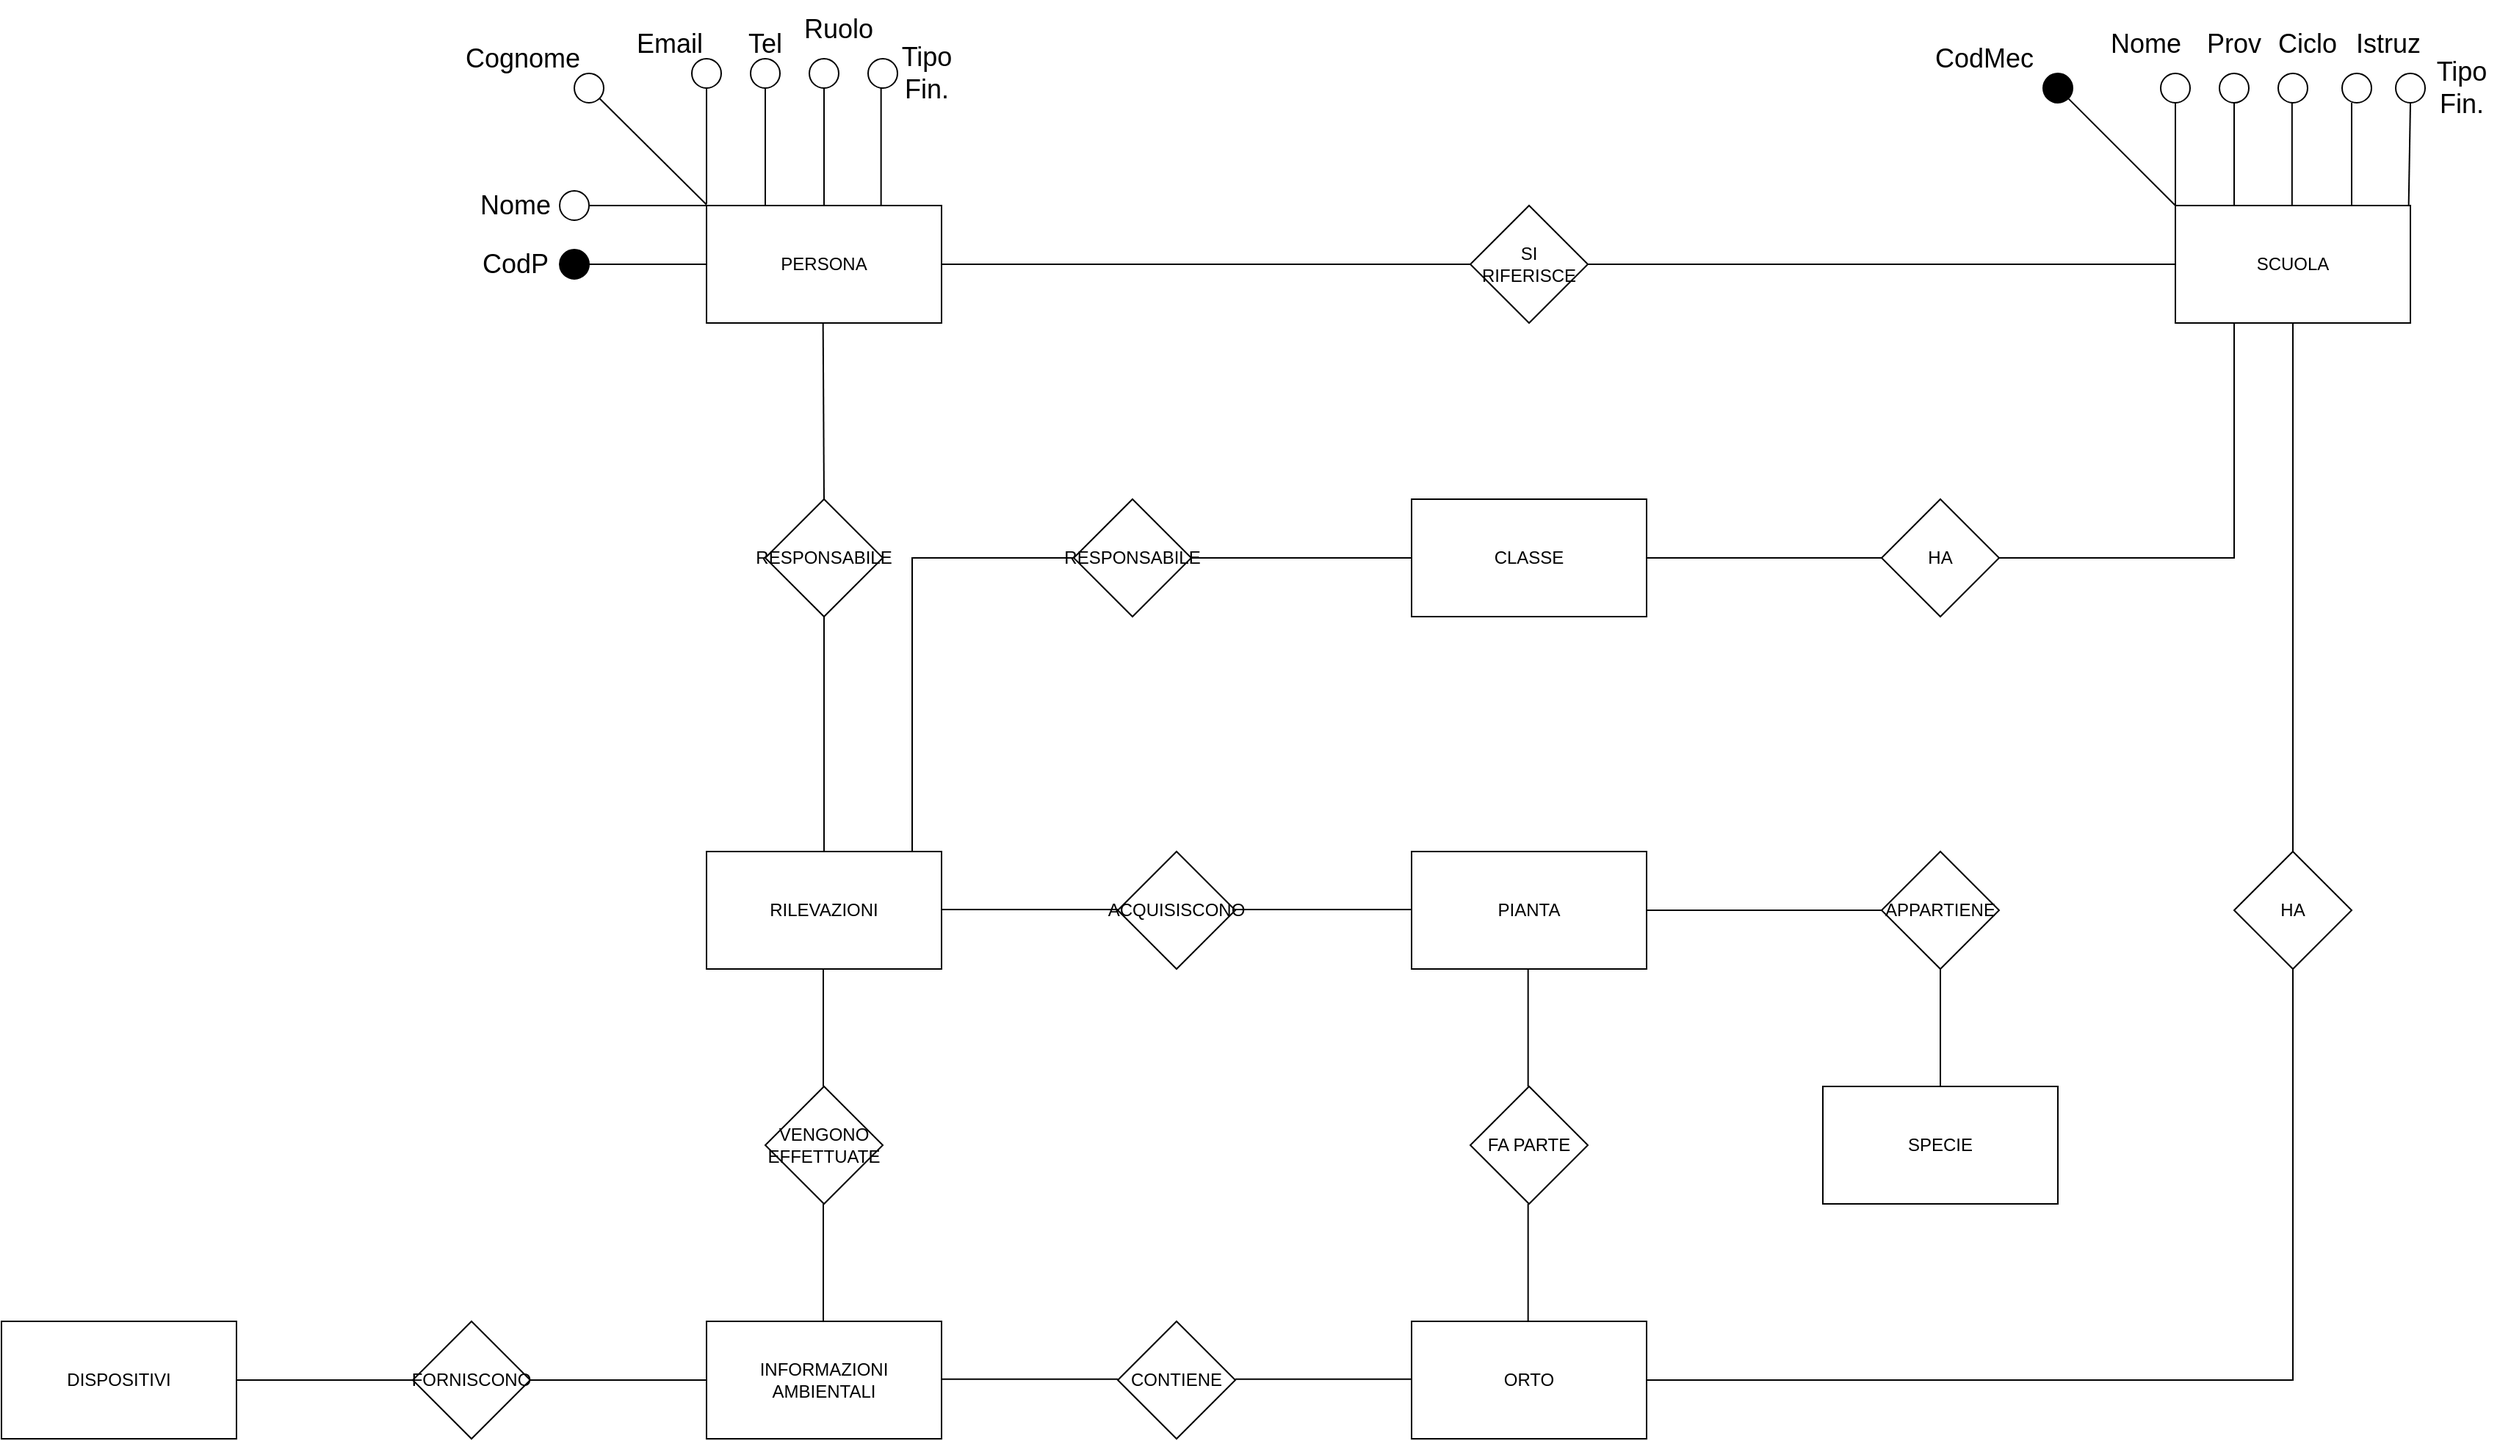 <mxfile version="21.1.4" type="github">
  <diagram id="R2lEEEUBdFMjLlhIrx00" name="Page-1">
    <mxGraphModel dx="1793" dy="955" grid="1" gridSize="10" guides="1" tooltips="1" connect="1" arrows="1" fold="1" page="1" pageScale="1" pageWidth="1169" pageHeight="827" math="0" shadow="0" extFonts="Permanent Marker^https://fonts.googleapis.com/css?family=Permanent+Marker">
      <root>
        <mxCell id="0" />
        <mxCell id="1" parent="0" />
        <mxCell id="1GqtW3D0vnaD6hVMnLZm-1" value="SCUOLA" style="rounded=0;whiteSpace=wrap;html=1;" parent="1" vertex="1">
          <mxGeometry x="1640" y="280" width="160" height="80" as="geometry" />
        </mxCell>
        <mxCell id="1GqtW3D0vnaD6hVMnLZm-3" value="PERSONA" style="rounded=0;whiteSpace=wrap;html=1;" parent="1" vertex="1">
          <mxGeometry x="640" y="280" width="160" height="80" as="geometry" />
        </mxCell>
        <mxCell id="1GqtW3D0vnaD6hVMnLZm-5" value="SI RIFERISCE" style="rhombus;whiteSpace=wrap;html=1;" parent="1" vertex="1">
          <mxGeometry x="1160" y="280" width="80" height="80" as="geometry" />
        </mxCell>
        <mxCell id="1GqtW3D0vnaD6hVMnLZm-8" value="CLASSE" style="rounded=0;whiteSpace=wrap;html=1;" parent="1" vertex="1">
          <mxGeometry x="1120" y="480" width="160" height="80" as="geometry" />
        </mxCell>
        <mxCell id="1GqtW3D0vnaD6hVMnLZm-9" value="HA" style="rhombus;whiteSpace=wrap;html=1;" parent="1" vertex="1">
          <mxGeometry x="1440" y="480" width="80" height="80" as="geometry" />
        </mxCell>
        <mxCell id="1GqtW3D0vnaD6hVMnLZm-11" value="" style="endArrow=none;html=1;rounded=0;exitX=0;exitY=0.5;exitDx=0;exitDy=0;entryX=1;entryY=0.5;entryDx=0;entryDy=0;" parent="1" source="1GqtW3D0vnaD6hVMnLZm-9" target="1GqtW3D0vnaD6hVMnLZm-8" edge="1">
          <mxGeometry width="50" height="50" relative="1" as="geometry">
            <mxPoint x="1540" y="560" as="sourcePoint" />
            <mxPoint x="1500" y="530" as="targetPoint" />
          </mxGeometry>
        </mxCell>
        <mxCell id="1GqtW3D0vnaD6hVMnLZm-12" value="ORTO" style="rounded=0;whiteSpace=wrap;html=1;" parent="1" vertex="1">
          <mxGeometry x="1120" y="1040" width="160" height="80" as="geometry" />
        </mxCell>
        <mxCell id="1GqtW3D0vnaD6hVMnLZm-15" value="" style="endArrow=none;html=1;rounded=0;exitX=1;exitY=0.5;exitDx=0;exitDy=0;entryX=0.25;entryY=1;entryDx=0;entryDy=0;" parent="1" source="1GqtW3D0vnaD6hVMnLZm-9" target="1GqtW3D0vnaD6hVMnLZm-1" edge="1">
          <mxGeometry width="50" height="50" relative="1" as="geometry">
            <mxPoint x="1640" y="480" as="sourcePoint" />
            <mxPoint x="1680" y="400" as="targetPoint" />
            <Array as="points">
              <mxPoint x="1680" y="520" />
            </Array>
          </mxGeometry>
        </mxCell>
        <mxCell id="1GqtW3D0vnaD6hVMnLZm-16" value="" style="endArrow=none;html=1;rounded=0;exitX=0;exitY=0.5;exitDx=0;exitDy=0;entryX=1;entryY=0.5;entryDx=0;entryDy=0;" parent="1" source="1GqtW3D0vnaD6hVMnLZm-1" target="1GqtW3D0vnaD6hVMnLZm-5" edge="1">
          <mxGeometry width="50" height="50" relative="1" as="geometry">
            <mxPoint x="1400" y="400" as="sourcePoint" />
            <mxPoint x="1400" y="320" as="targetPoint" />
          </mxGeometry>
        </mxCell>
        <mxCell id="1GqtW3D0vnaD6hVMnLZm-17" value="" style="endArrow=none;html=1;rounded=0;exitX=0;exitY=0.5;exitDx=0;exitDy=0;entryX=1;entryY=0.5;entryDx=0;entryDy=0;" parent="1" source="1GqtW3D0vnaD6hVMnLZm-5" target="1GqtW3D0vnaD6hVMnLZm-3" edge="1">
          <mxGeometry width="50" height="50" relative="1" as="geometry">
            <mxPoint x="1210" y="390" as="sourcePoint" />
            <mxPoint x="1210" y="310" as="targetPoint" />
          </mxGeometry>
        </mxCell>
        <mxCell id="1GqtW3D0vnaD6hVMnLZm-18" value="HA" style="rhombus;whiteSpace=wrap;html=1;" parent="1" vertex="1">
          <mxGeometry x="1680" y="720" width="80" height="80" as="geometry" />
        </mxCell>
        <mxCell id="1GqtW3D0vnaD6hVMnLZm-20" value="" style="endArrow=none;html=1;rounded=0;entryX=0.5;entryY=1;entryDx=0;entryDy=0;exitX=1;exitY=0.5;exitDx=0;exitDy=0;" parent="1" source="1GqtW3D0vnaD6hVMnLZm-12" target="1GqtW3D0vnaD6hVMnLZm-18" edge="1">
          <mxGeometry width="50" height="50" relative="1" as="geometry">
            <mxPoint x="1610" y="1080" as="sourcePoint" />
            <mxPoint x="1609.5" y="830" as="targetPoint" />
            <Array as="points">
              <mxPoint x="1720" y="1080" />
            </Array>
          </mxGeometry>
        </mxCell>
        <mxCell id="1GqtW3D0vnaD6hVMnLZm-21" value="PIANTA" style="rounded=0;whiteSpace=wrap;html=1;" parent="1" vertex="1">
          <mxGeometry x="1120" y="720" width="160" height="80" as="geometry" />
        </mxCell>
        <mxCell id="1GqtW3D0vnaD6hVMnLZm-22" value="FA PARTE" style="rhombus;whiteSpace=wrap;html=1;" parent="1" vertex="1">
          <mxGeometry x="1160" y="880" width="80" height="80" as="geometry" />
        </mxCell>
        <mxCell id="1GqtW3D0vnaD6hVMnLZm-24" value="" style="endArrow=none;html=1;rounded=0;exitX=0;exitY=0.5;exitDx=0;exitDy=0;entryX=1;entryY=0.5;entryDx=0;entryDy=0;" parent="1" edge="1">
          <mxGeometry width="50" height="50" relative="1" as="geometry">
            <mxPoint x="920" y="1079.33" as="sourcePoint" />
            <mxPoint x="800" y="1079.33" as="targetPoint" />
          </mxGeometry>
        </mxCell>
        <mxCell id="1GqtW3D0vnaD6hVMnLZm-25" value="" style="endArrow=none;html=1;rounded=0;exitX=0;exitY=0.5;exitDx=0;exitDy=0;entryX=1;entryY=0.5;entryDx=0;entryDy=0;" parent="1" edge="1">
          <mxGeometry width="50" height="50" relative="1" as="geometry">
            <mxPoint x="1120" y="1079.33" as="sourcePoint" />
            <mxPoint x="1000" y="1079.33" as="targetPoint" />
          </mxGeometry>
        </mxCell>
        <mxCell id="1GqtW3D0vnaD6hVMnLZm-26" value="SPECIE" style="rounded=0;whiteSpace=wrap;html=1;" parent="1" vertex="1">
          <mxGeometry x="1400" y="880" width="160" height="80" as="geometry" />
        </mxCell>
        <mxCell id="1GqtW3D0vnaD6hVMnLZm-27" value="APPARTIENE" style="rhombus;whiteSpace=wrap;html=1;" parent="1" vertex="1">
          <mxGeometry x="1440" y="720" width="80" height="80" as="geometry" />
        </mxCell>
        <mxCell id="1GqtW3D0vnaD6hVMnLZm-28" value="" style="endArrow=none;html=1;rounded=0;entryX=0;entryY=0.5;entryDx=0;entryDy=0;exitX=1;exitY=0.5;exitDx=0;exitDy=0;" parent="1" source="1GqtW3D0vnaD6hVMnLZm-21" target="1GqtW3D0vnaD6hVMnLZm-27" edge="1">
          <mxGeometry width="50" height="50" relative="1" as="geometry">
            <mxPoint x="1250" y="900" as="sourcePoint" />
            <mxPoint x="1649.09" y="1099.75" as="targetPoint" />
          </mxGeometry>
        </mxCell>
        <mxCell id="1GqtW3D0vnaD6hVMnLZm-29" value="" style="endArrow=none;html=1;rounded=0;exitX=0.5;exitY=1;exitDx=0;exitDy=0;entryX=0.5;entryY=0;entryDx=0;entryDy=0;" parent="1" source="1GqtW3D0vnaD6hVMnLZm-27" target="1GqtW3D0vnaD6hVMnLZm-26" edge="1">
          <mxGeometry width="50" height="50" relative="1" as="geometry">
            <mxPoint x="1790" y="1010.5" as="sourcePoint" />
            <mxPoint x="1540" y="900" as="targetPoint" />
          </mxGeometry>
        </mxCell>
        <mxCell id="9_35HUgDkUIat2iefjqO-1" value="RILEVAZIONI" style="rounded=0;whiteSpace=wrap;html=1;" parent="1" vertex="1">
          <mxGeometry x="640" y="720" width="160" height="80" as="geometry" />
        </mxCell>
        <mxCell id="9_35HUgDkUIat2iefjqO-2" value="VENGONO EFFETTUATE" style="rhombus;whiteSpace=wrap;html=1;" parent="1" vertex="1">
          <mxGeometry x="680" y="880" width="80" height="80" as="geometry" />
        </mxCell>
        <mxCell id="9_35HUgDkUIat2iefjqO-3" value="" style="endArrow=none;html=1;rounded=0;exitX=0.5;exitY=0;exitDx=0;exitDy=0;entryX=0.5;entryY=1;entryDx=0;entryDy=0;" parent="1" edge="1">
          <mxGeometry width="50" height="50" relative="1" as="geometry">
            <mxPoint x="719.5" y="880" as="sourcePoint" />
            <mxPoint x="719.5" y="800" as="targetPoint" />
          </mxGeometry>
        </mxCell>
        <mxCell id="9_35HUgDkUIat2iefjqO-4" value="" style="endArrow=none;html=1;rounded=0;exitX=0.5;exitY=0;exitDx=0;exitDy=0;entryX=0.5;entryY=1;entryDx=0;entryDy=0;" parent="1" edge="1">
          <mxGeometry width="50" height="50" relative="1" as="geometry">
            <mxPoint x="719.5" y="1040" as="sourcePoint" />
            <mxPoint x="719.5" y="960" as="targetPoint" />
          </mxGeometry>
        </mxCell>
        <mxCell id="9_35HUgDkUIat2iefjqO-5" value="INFORMAZIONI AMBIENTALI" style="rounded=0;whiteSpace=wrap;html=1;" parent="1" vertex="1">
          <mxGeometry x="640" y="1040" width="160" height="80" as="geometry" />
        </mxCell>
        <mxCell id="9_35HUgDkUIat2iefjqO-6" value="ACQUISISCONO" style="rhombus;whiteSpace=wrap;html=1;" parent="1" vertex="1">
          <mxGeometry x="920" y="720" width="80" height="80" as="geometry" />
        </mxCell>
        <mxCell id="9_35HUgDkUIat2iefjqO-7" value="" style="endArrow=none;html=1;rounded=0;exitX=0;exitY=0.5;exitDx=0;exitDy=0;entryX=1;entryY=0.5;entryDx=0;entryDy=0;" parent="1" edge="1">
          <mxGeometry width="50" height="50" relative="1" as="geometry">
            <mxPoint x="1120" y="759.5" as="sourcePoint" />
            <mxPoint x="1000" y="759.5" as="targetPoint" />
          </mxGeometry>
        </mxCell>
        <mxCell id="9_35HUgDkUIat2iefjqO-8" value="" style="endArrow=none;html=1;rounded=0;exitX=0;exitY=0.5;exitDx=0;exitDy=0;entryX=1;entryY=0.5;entryDx=0;entryDy=0;" parent="1" edge="1">
          <mxGeometry width="50" height="50" relative="1" as="geometry">
            <mxPoint x="920" y="759.5" as="sourcePoint" />
            <mxPoint x="800" y="759.5" as="targetPoint" />
          </mxGeometry>
        </mxCell>
        <mxCell id="9_35HUgDkUIat2iefjqO-9" value="DISPOSITIVI" style="rounded=0;whiteSpace=wrap;html=1;" parent="1" vertex="1">
          <mxGeometry x="160" y="1040" width="160" height="80" as="geometry" />
        </mxCell>
        <mxCell id="9_35HUgDkUIat2iefjqO-10" value="FORNISCONO" style="rhombus;whiteSpace=wrap;html=1;" parent="1" vertex="1">
          <mxGeometry x="440" y="1040" width="80" height="80" as="geometry" />
        </mxCell>
        <mxCell id="9_35HUgDkUIat2iefjqO-13" value="" style="endArrow=none;html=1;rounded=0;exitX=1;exitY=0.5;exitDx=0;exitDy=0;entryX=0;entryY=0.5;entryDx=0;entryDy=0;" parent="1" source="9_35HUgDkUIat2iefjqO-10" target="9_35HUgDkUIat2iefjqO-5" edge="1">
          <mxGeometry width="50" height="50" relative="1" as="geometry">
            <mxPoint x="279.47" y="880" as="sourcePoint" />
            <mxPoint x="279.47" y="800" as="targetPoint" />
          </mxGeometry>
        </mxCell>
        <mxCell id="9_35HUgDkUIat2iefjqO-14" value="" style="endArrow=none;html=1;rounded=0;exitX=1;exitY=0.5;exitDx=0;exitDy=0;entryX=0;entryY=0.5;entryDx=0;entryDy=0;" parent="1" source="9_35HUgDkUIat2iefjqO-9" target="9_35HUgDkUIat2iefjqO-10" edge="1">
          <mxGeometry width="50" height="50" relative="1" as="geometry">
            <mxPoint x="279.47" y="1040" as="sourcePoint" />
            <mxPoint x="279.47" y="960" as="targetPoint" />
          </mxGeometry>
        </mxCell>
        <mxCell id="9_35HUgDkUIat2iefjqO-15" value="CONTIENE" style="rhombus;whiteSpace=wrap;html=1;" parent="1" vertex="1">
          <mxGeometry x="920" y="1040" width="80" height="80" as="geometry" />
        </mxCell>
        <mxCell id="9_35HUgDkUIat2iefjqO-16" value="" style="endArrow=none;html=1;rounded=0;exitX=0.5;exitY=0;exitDx=0;exitDy=0;entryX=0.5;entryY=1;entryDx=0;entryDy=0;" parent="1" edge="1">
          <mxGeometry width="50" height="50" relative="1" as="geometry">
            <mxPoint x="1199.33" y="880" as="sourcePoint" />
            <mxPoint x="1199.33" y="800" as="targetPoint" />
          </mxGeometry>
        </mxCell>
        <mxCell id="9_35HUgDkUIat2iefjqO-17" value="" style="endArrow=none;html=1;rounded=0;exitX=0.5;exitY=0;exitDx=0;exitDy=0;entryX=0.5;entryY=1;entryDx=0;entryDy=0;" parent="1" edge="1">
          <mxGeometry width="50" height="50" relative="1" as="geometry">
            <mxPoint x="1199.33" y="1040" as="sourcePoint" />
            <mxPoint x="1199.33" y="960" as="targetPoint" />
          </mxGeometry>
        </mxCell>
        <mxCell id="DDrjwqXmX3AK9MPqNoBI-1" value="" style="endArrow=none;html=1;rounded=0;entryX=0.5;entryY=1;entryDx=0;entryDy=0;exitX=0.5;exitY=0;exitDx=0;exitDy=0;" parent="1" source="1GqtW3D0vnaD6hVMnLZm-18" target="1GqtW3D0vnaD6hVMnLZm-1" edge="1">
          <mxGeometry width="50" height="50" relative="1" as="geometry">
            <mxPoint x="1720" y="720" as="sourcePoint" />
            <mxPoint x="1719.33" y="410" as="targetPoint" />
          </mxGeometry>
        </mxCell>
        <mxCell id="DDrjwqXmX3AK9MPqNoBI-8" value="" style="endArrow=none;html=1;rounded=0;exitX=0;exitY=0.5;exitDx=0;exitDy=0;entryX=1;entryY=0.5;entryDx=0;entryDy=0;" parent="1" source="1GqtW3D0vnaD6hVMnLZm-8" target="DDrjwqXmX3AK9MPqNoBI-11" edge="1">
          <mxGeometry width="50" height="50" relative="1" as="geometry">
            <mxPoint x="1000" y="519.33" as="sourcePoint" />
            <mxPoint x="840" y="519.33" as="targetPoint" />
          </mxGeometry>
        </mxCell>
        <mxCell id="DDrjwqXmX3AK9MPqNoBI-10" value="" style="endArrow=none;html=1;rounded=0;exitX=0.5;exitY=0;exitDx=0;exitDy=0;entryX=0.5;entryY=1;entryDx=0;entryDy=0;" parent="1" source="DDrjwqXmX3AK9MPqNoBI-4" edge="1">
          <mxGeometry width="50" height="50" relative="1" as="geometry">
            <mxPoint x="719.33" y="440" as="sourcePoint" />
            <mxPoint x="719.33" y="360" as="targetPoint" />
          </mxGeometry>
        </mxCell>
        <mxCell id="DDrjwqXmX3AK9MPqNoBI-11" value="RESPONSABILE" style="rhombus;whiteSpace=wrap;html=1;" parent="1" vertex="1">
          <mxGeometry x="890" y="480" width="80" height="80" as="geometry" />
        </mxCell>
        <mxCell id="DDrjwqXmX3AK9MPqNoBI-4" value="RESPONSABILE" style="rhombus;whiteSpace=wrap;html=1;" parent="1" vertex="1">
          <mxGeometry x="680" y="480" width="80" height="80" as="geometry" />
        </mxCell>
        <mxCell id="DDrjwqXmX3AK9MPqNoBI-13" value="" style="endArrow=none;html=1;rounded=0;exitX=0.5;exitY=0;exitDx=0;exitDy=0;entryX=0.5;entryY=1;entryDx=0;entryDy=0;" parent="1" source="9_35HUgDkUIat2iefjqO-1" target="DDrjwqXmX3AK9MPqNoBI-4" edge="1">
          <mxGeometry width="50" height="50" relative="1" as="geometry">
            <mxPoint x="719.33" y="600" as="sourcePoint" />
            <mxPoint x="719.33" y="520" as="targetPoint" />
          </mxGeometry>
        </mxCell>
        <mxCell id="DDrjwqXmX3AK9MPqNoBI-14" value="" style="endArrow=none;html=1;rounded=0;entryX=0;entryY=0.5;entryDx=0;entryDy=0;" parent="1" target="DDrjwqXmX3AK9MPqNoBI-11" edge="1">
          <mxGeometry width="50" height="50" relative="1" as="geometry">
            <mxPoint x="780" y="720" as="sourcePoint" />
            <mxPoint x="879.33" y="560" as="targetPoint" />
            <Array as="points">
              <mxPoint x="780" y="520" />
            </Array>
          </mxGeometry>
        </mxCell>
        <mxCell id="9_35HUgDkUIat2iefjqO-20" value="&lt;font style=&quot;font-size: 18px;&quot;&gt;CodP&lt;/font&gt;" style="text;html=1;strokeColor=none;fillColor=none;align=center;verticalAlign=middle;whiteSpace=wrap;rounded=0;" parent="1" vertex="1">
          <mxGeometry x="480" y="300" width="60" height="40" as="geometry" />
        </mxCell>
        <mxCell id="9_35HUgDkUIat2iefjqO-26" value="" style="endArrow=none;html=1;rounded=0;entryX=0;entryY=1;entryDx=0;entryDy=0;" parent="1" source="9_35HUgDkUIat2iefjqO-19" edge="1">
          <mxGeometry width="50" height="50" relative="1" as="geometry">
            <mxPoint x="560" y="320" as="sourcePoint" />
            <mxPoint x="640" y="320" as="targetPoint" />
          </mxGeometry>
        </mxCell>
        <mxCell id="9_35HUgDkUIat2iefjqO-27" value="" style="ellipse;whiteSpace=wrap;html=1;fillColor=#FFFFFF;direction=south;gradientColor=none;" parent="1" vertex="1">
          <mxGeometry x="540" y="270" width="20" height="20" as="geometry" />
        </mxCell>
        <mxCell id="9_35HUgDkUIat2iefjqO-28" value="" style="endArrow=none;html=1;rounded=0;exitX=0.5;exitY=0;exitDx=0;exitDy=0;" parent="1" source="9_35HUgDkUIat2iefjqO-27" edge="1">
          <mxGeometry width="50" height="50" relative="1" as="geometry">
            <mxPoint x="560" y="330" as="sourcePoint" />
            <mxPoint x="640" y="280" as="targetPoint" />
          </mxGeometry>
        </mxCell>
        <mxCell id="9_35HUgDkUIat2iefjqO-29" value="&lt;span style=&quot;font-size: 18px;&quot;&gt;Nome&lt;/span&gt;" style="text;html=1;strokeColor=none;fillColor=none;align=center;verticalAlign=middle;whiteSpace=wrap;rounded=0;" parent="1" vertex="1">
          <mxGeometry x="480" y="260" width="60" height="40" as="geometry" />
        </mxCell>
        <mxCell id="9_35HUgDkUIat2iefjqO-31" value="" style="endArrow=none;html=1;rounded=0;" parent="1" edge="1" source="9_35HUgDkUIat2iefjqO-30">
          <mxGeometry width="50" height="50" relative="1" as="geometry">
            <mxPoint x="560" y="200" as="sourcePoint" />
            <mxPoint x="640" y="279.41" as="targetPoint" />
          </mxGeometry>
        </mxCell>
        <mxCell id="9_35HUgDkUIat2iefjqO-32" value="&lt;span style=&quot;font-size: 18px;&quot;&gt;Cognome&lt;/span&gt;" style="text;html=1;strokeColor=none;fillColor=none;align=center;verticalAlign=middle;whiteSpace=wrap;rounded=0;" parent="1" vertex="1">
          <mxGeometry x="470" y="160" width="90" height="40" as="geometry" />
        </mxCell>
        <mxCell id="9_35HUgDkUIat2iefjqO-34" value="" style="ellipse;whiteSpace=wrap;html=1;fillColor=#FFFFFF;direction=south;gradientColor=none;" parent="1" vertex="1">
          <mxGeometry x="630" y="180" width="20" height="20" as="geometry" />
        </mxCell>
        <mxCell id="9_35HUgDkUIat2iefjqO-35" value="" style="endArrow=none;html=1;rounded=0;" parent="1" edge="1">
          <mxGeometry width="50" height="50" relative="1" as="geometry">
            <mxPoint x="640" y="200" as="sourcePoint" />
            <mxPoint x="640" y="278.82" as="targetPoint" />
          </mxGeometry>
        </mxCell>
        <mxCell id="9_35HUgDkUIat2iefjqO-36" value="&lt;span style=&quot;font-size: 18px;&quot;&gt;Email&lt;/span&gt;" style="text;html=1;strokeColor=none;fillColor=none;align=center;verticalAlign=middle;whiteSpace=wrap;rounded=0;" parent="1" vertex="1">
          <mxGeometry x="585" y="150" width="60" height="40" as="geometry" />
        </mxCell>
        <mxCell id="9_35HUgDkUIat2iefjqO-38" value="" style="endArrow=none;html=1;rounded=0;entryX=0.25;entryY=0;entryDx=0;entryDy=0;" parent="1" source="9_35HUgDkUIat2iefjqO-37" target="1GqtW3D0vnaD6hVMnLZm-3" edge="1">
          <mxGeometry width="50" height="50" relative="1" as="geometry">
            <mxPoint x="680" y="200" as="sourcePoint" />
            <mxPoint x="700" y="220.0" as="targetPoint" />
          </mxGeometry>
        </mxCell>
        <mxCell id="9_35HUgDkUIat2iefjqO-39" value="&lt;span style=&quot;font-size: 18px;&quot;&gt;Tel&lt;/span&gt;" style="text;html=1;strokeColor=none;fillColor=none;align=center;verticalAlign=middle;whiteSpace=wrap;rounded=0;" parent="1" vertex="1">
          <mxGeometry x="660" y="150" width="40" height="40" as="geometry" />
        </mxCell>
        <mxCell id="9_35HUgDkUIat2iefjqO-40" value="" style="ellipse;whiteSpace=wrap;html=1;fillColor=#FFFFFF;direction=south;gradientColor=none;" parent="1" vertex="1">
          <mxGeometry x="710" y="180" width="20" height="20" as="geometry" />
        </mxCell>
        <mxCell id="9_35HUgDkUIat2iefjqO-41" value="" style="endArrow=none;html=1;rounded=0;exitX=1;exitY=0.5;exitDx=0;exitDy=0;entryX=0;entryY=0;entryDx=0;entryDy=0;" parent="1" source="9_35HUgDkUIat2iefjqO-40" edge="1">
          <mxGeometry width="50" height="50" relative="1" as="geometry">
            <mxPoint x="710" y="220.0" as="sourcePoint" />
            <mxPoint x="720" y="280" as="targetPoint" />
          </mxGeometry>
        </mxCell>
        <mxCell id="9_35HUgDkUIat2iefjqO-42" value="&lt;span style=&quot;font-size: 18px;&quot;&gt;Ruolo&lt;/span&gt;" style="text;html=1;strokeColor=none;fillColor=none;align=center;verticalAlign=middle;whiteSpace=wrap;rounded=0;" parent="1" vertex="1">
          <mxGeometry x="700" y="140" width="60" height="40" as="geometry" />
        </mxCell>
        <mxCell id="9_35HUgDkUIat2iefjqO-43" value="" style="ellipse;whiteSpace=wrap;html=1;fillColor=#FFFFFF;direction=south;gradientColor=none;" parent="1" vertex="1">
          <mxGeometry x="750" y="180" width="20" height="20" as="geometry" />
        </mxCell>
        <mxCell id="9_35HUgDkUIat2iefjqO-44" value="" style="endArrow=none;html=1;rounded=0;exitX=1;exitY=0.5;exitDx=0;exitDy=0;entryX=0;entryY=0;entryDx=0;entryDy=0;" parent="1" edge="1">
          <mxGeometry width="50" height="50" relative="1" as="geometry">
            <mxPoint x="758.82" y="200" as="sourcePoint" />
            <mxPoint x="758.82" y="280" as="targetPoint" />
          </mxGeometry>
        </mxCell>
        <mxCell id="9_35HUgDkUIat2iefjqO-45" value="&lt;span style=&quot;font-size: 18px;&quot;&gt;Tipo Fin.&lt;/span&gt;" style="text;html=1;strokeColor=none;fillColor=none;align=center;verticalAlign=middle;whiteSpace=wrap;rounded=0;" parent="1" vertex="1">
          <mxGeometry x="760" y="170" width="60" height="40" as="geometry" />
        </mxCell>
        <mxCell id="9_35HUgDkUIat2iefjqO-46" value="" style="ellipse;whiteSpace=wrap;html=1;fillColor=#000000;direction=south;" parent="1" vertex="1">
          <mxGeometry x="1550" y="190" width="20" height="20" as="geometry" />
        </mxCell>
        <mxCell id="9_35HUgDkUIat2iefjqO-47" value="" style="endArrow=none;html=1;rounded=0;entryX=1;entryY=0;entryDx=0;entryDy=0;exitX=0;exitY=0;exitDx=0;exitDy=0;" parent="1" source="1GqtW3D0vnaD6hVMnLZm-1" target="9_35HUgDkUIat2iefjqO-46" edge="1">
          <mxGeometry width="50" height="50" relative="1" as="geometry">
            <mxPoint x="1580" y="280" as="sourcePoint" />
            <mxPoint x="1580" y="210" as="targetPoint" />
          </mxGeometry>
        </mxCell>
        <mxCell id="9_35HUgDkUIat2iefjqO-48" value="&lt;font style=&quot;font-size: 18px;&quot;&gt;CodMec&lt;/font&gt;" style="text;html=1;strokeColor=none;fillColor=none;align=center;verticalAlign=middle;whiteSpace=wrap;rounded=0;" parent="1" vertex="1">
          <mxGeometry x="1470" y="160" width="80" height="40" as="geometry" />
        </mxCell>
        <mxCell id="9_35HUgDkUIat2iefjqO-49" value="" style="endArrow=none;html=1;rounded=0;exitX=0;exitY=0;exitDx=0;exitDy=0;entryX=1;entryY=0.5;entryDx=0;entryDy=0;" parent="1" source="1GqtW3D0vnaD6hVMnLZm-1" target="9_35HUgDkUIat2iefjqO-50" edge="1">
          <mxGeometry width="50" height="50" relative="1" as="geometry">
            <mxPoint x="1800" y="358.82" as="sourcePoint" />
            <mxPoint x="1880" y="440" as="targetPoint" />
          </mxGeometry>
        </mxCell>
        <mxCell id="9_35HUgDkUIat2iefjqO-50" value="" style="ellipse;whiteSpace=wrap;html=1;fillColor=#FFFFFF;direction=south;gradientColor=none;" parent="1" vertex="1">
          <mxGeometry x="1630" y="190" width="20" height="20" as="geometry" />
        </mxCell>
        <mxCell id="9_35HUgDkUIat2iefjqO-51" value="&lt;span style=&quot;font-size: 18px;&quot;&gt;Nome&lt;/span&gt;" style="text;html=1;strokeColor=none;fillColor=none;align=center;verticalAlign=middle;whiteSpace=wrap;rounded=0;" parent="1" vertex="1">
          <mxGeometry x="1590" y="150" width="60" height="40" as="geometry" />
        </mxCell>
        <mxCell id="9_35HUgDkUIat2iefjqO-52" value="" style="ellipse;whiteSpace=wrap;html=1;fillColor=#FFFFFF;direction=south;gradientColor=none;" parent="1" vertex="1">
          <mxGeometry x="1670" y="190" width="20" height="20" as="geometry" />
        </mxCell>
        <mxCell id="9_35HUgDkUIat2iefjqO-54" value="" style="endArrow=none;html=1;rounded=0;exitX=0.25;exitY=0;exitDx=0;exitDy=0;entryX=1;entryY=0.5;entryDx=0;entryDy=0;" parent="1" source="1GqtW3D0vnaD6hVMnLZm-1" target="9_35HUgDkUIat2iefjqO-52" edge="1">
          <mxGeometry width="50" height="50" relative="1" as="geometry">
            <mxPoint x="1940" y="355.82" as="sourcePoint" />
            <mxPoint x="1680" y="230" as="targetPoint" />
          </mxGeometry>
        </mxCell>
        <mxCell id="9_35HUgDkUIat2iefjqO-55" value="&lt;span style=&quot;font-size: 18px;&quot;&gt;Prov&lt;/span&gt;" style="text;html=1;strokeColor=none;fillColor=none;align=center;verticalAlign=middle;whiteSpace=wrap;rounded=0;" parent="1" vertex="1">
          <mxGeometry x="1655" y="150" width="50" height="40" as="geometry" />
        </mxCell>
        <mxCell id="9_35HUgDkUIat2iefjqO-57" value="" style="ellipse;whiteSpace=wrap;html=1;fillColor=#FFFFFF;direction=south;gradientColor=none;" parent="1" vertex="1">
          <mxGeometry x="1710" y="190" width="20" height="20" as="geometry" />
        </mxCell>
        <mxCell id="9_35HUgDkUIat2iefjqO-67" value="" style="endArrow=none;html=1;rounded=0;exitX=0.25;exitY=0;exitDx=0;exitDy=0;entryX=1;entryY=0.5;entryDx=0;entryDy=0;" parent="1" edge="1">
          <mxGeometry width="50" height="50" relative="1" as="geometry">
            <mxPoint x="1719.41" y="280" as="sourcePoint" />
            <mxPoint x="1719.41" y="210" as="targetPoint" />
          </mxGeometry>
        </mxCell>
        <mxCell id="9_35HUgDkUIat2iefjqO-68" value="&lt;span style=&quot;font-size: 18px;&quot;&gt;Ciclo&lt;/span&gt;" style="text;html=1;strokeColor=none;fillColor=none;align=center;verticalAlign=middle;whiteSpace=wrap;rounded=0;" parent="1" vertex="1">
          <mxGeometry x="1705" y="150" width="50" height="40" as="geometry" />
        </mxCell>
        <mxCell id="9_35HUgDkUIat2iefjqO-70" value="" style="ellipse;whiteSpace=wrap;html=1;fillColor=#FFFFFF;direction=south;gradientColor=none;" parent="1" vertex="1">
          <mxGeometry x="1753.5" y="190" width="20" height="20" as="geometry" />
        </mxCell>
        <mxCell id="9_35HUgDkUIat2iefjqO-71" value="" style="endArrow=none;html=1;rounded=0;exitX=0.25;exitY=0;exitDx=0;exitDy=0;entryX=1;entryY=0.5;entryDx=0;entryDy=0;" parent="1" edge="1">
          <mxGeometry width="50" height="50" relative="1" as="geometry">
            <mxPoint x="1760" y="280" as="sourcePoint" />
            <mxPoint x="1760" y="210" as="targetPoint" />
          </mxGeometry>
        </mxCell>
        <mxCell id="9_35HUgDkUIat2iefjqO-72" value="&lt;span style=&quot;font-size: 18px;&quot;&gt;Istruz&lt;/span&gt;" style="text;html=1;strokeColor=none;fillColor=none;align=center;verticalAlign=middle;whiteSpace=wrap;rounded=0;" parent="1" vertex="1">
          <mxGeometry x="1760" y="150" width="50" height="40" as="geometry" />
        </mxCell>
        <mxCell id="9_35HUgDkUIat2iefjqO-73" value="" style="ellipse;whiteSpace=wrap;html=1;fillColor=#FFFFFF;direction=south;gradientColor=none;" parent="1" vertex="1">
          <mxGeometry x="1790" y="190" width="20" height="20" as="geometry" />
        </mxCell>
        <mxCell id="9_35HUgDkUIat2iefjqO-74" value="" style="endArrow=none;html=1;rounded=0;exitX=0.25;exitY=0;exitDx=0;exitDy=0;entryX=1;entryY=0.5;entryDx=0;entryDy=0;" parent="1" target="9_35HUgDkUIat2iefjqO-73" edge="1">
          <mxGeometry width="50" height="50" relative="1" as="geometry">
            <mxPoint x="1798.82" y="280" as="sourcePoint" />
            <mxPoint x="1799" y="220" as="targetPoint" />
          </mxGeometry>
        </mxCell>
        <mxCell id="9_35HUgDkUIat2iefjqO-76" value="&lt;span style=&quot;font-size: 18px;&quot;&gt;Tipo Fin.&lt;/span&gt;" style="text;html=1;strokeColor=none;fillColor=none;align=center;verticalAlign=middle;whiteSpace=wrap;rounded=0;" parent="1" vertex="1">
          <mxGeometry x="1810" y="180" width="50" height="40" as="geometry" />
        </mxCell>
        <mxCell id="sEJmzOU2EiKCbzuNRIoM-1" value="" style="endArrow=none;html=1;rounded=0;entryX=0.25;entryY=0;entryDx=0;entryDy=0;" edge="1" parent="1" target="9_35HUgDkUIat2iefjqO-37">
          <mxGeometry width="50" height="50" relative="1" as="geometry">
            <mxPoint x="680" y="200" as="sourcePoint" />
            <mxPoint x="680" y="280" as="targetPoint" />
          </mxGeometry>
        </mxCell>
        <mxCell id="9_35HUgDkUIat2iefjqO-37" value="" style="ellipse;whiteSpace=wrap;html=1;fillColor=#FFFFFF;direction=south;gradientColor=none;" parent="1" vertex="1">
          <mxGeometry x="670" y="180" width="20" height="20" as="geometry" />
        </mxCell>
        <mxCell id="sEJmzOU2EiKCbzuNRIoM-5" value="" style="endArrow=none;html=1;rounded=0;entryX=0;entryY=1;entryDx=0;entryDy=0;" edge="1" parent="1" target="9_35HUgDkUIat2iefjqO-19">
          <mxGeometry width="50" height="50" relative="1" as="geometry">
            <mxPoint x="560" y="320" as="sourcePoint" />
            <mxPoint x="640" y="320" as="targetPoint" />
          </mxGeometry>
        </mxCell>
        <mxCell id="9_35HUgDkUIat2iefjqO-19" value="" style="ellipse;whiteSpace=wrap;html=1;fillColor=#000000;direction=south;" parent="1" vertex="1">
          <mxGeometry x="540" y="310" width="20" height="20" as="geometry" />
        </mxCell>
        <mxCell id="sEJmzOU2EiKCbzuNRIoM-8" value="" style="endArrow=none;html=1;rounded=0;" edge="1" parent="1" target="9_35HUgDkUIat2iefjqO-30">
          <mxGeometry width="50" height="50" relative="1" as="geometry">
            <mxPoint x="560" y="200" as="sourcePoint" />
            <mxPoint x="640" y="279.41" as="targetPoint" />
          </mxGeometry>
        </mxCell>
        <mxCell id="9_35HUgDkUIat2iefjqO-30" value="" style="ellipse;whiteSpace=wrap;html=1;fillColor=#FFFFFF;direction=south;gradientColor=none;" parent="1" vertex="1">
          <mxGeometry x="550" y="190" width="20" height="20" as="geometry" />
        </mxCell>
      </root>
    </mxGraphModel>
  </diagram>
</mxfile>
